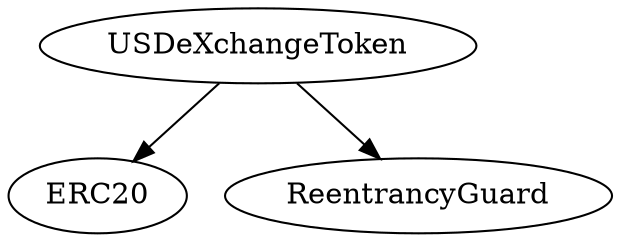 digraph G {
  graph [ ratio = "auto", page = "40" ];
  "USDeXchangeToken";
  "ERC20";
  "ReentrancyGuard";
  "USDeXchangeToken" -> "ERC20";
  "USDeXchangeToken" -> "ReentrancyGuard";
}

